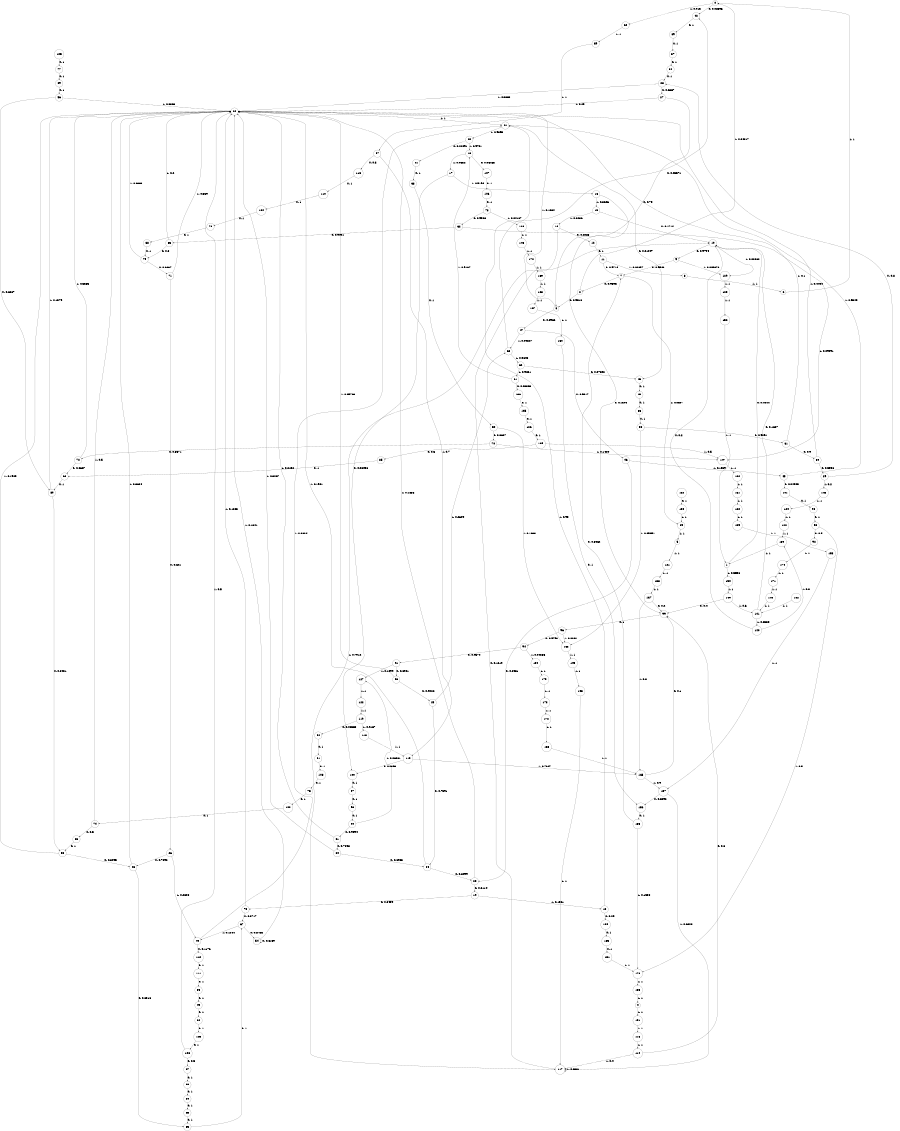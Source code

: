 digraph "ch3_random_short_L16" {
size = "6,8.5";
ratio = "fill";
node [shape = circle];
node [fontsize = 24];
edge [fontsize = 24];
0 -> 42 [label = "0: 0.08696  "];
0 -> 60 [label = "1: 0.913    "];
1 -> 10 [label = "0: 0.4444   "];
1 -> 150 [label = "1: 0.5556   "];
2 -> 3 [label = "0: 0.9518   "];
2 -> 0 [label = "1: 0.04817  "];
3 -> 47 [label = "0: 0.8966   "];
3 -> 22 [label = "1: 0.1034   "];
4 -> 151 [label = "1: 1        "];
5 -> 121 [label = "1: 1        "];
6 -> 0 [label = "1: 1        "];
7 -> 2 [label = "0: 0.9693   "];
7 -> 89 [label = "1: 0.0307   "];
8 -> 6 [label = "1: 1        "];
9 -> 7 [label = "0: 0.9946   "];
9 -> 129 [label = "1: 0.005376  "];
10 -> 9 [label = "0: 0.9794   "];
10 -> 129 [label = "1: 0.02062  "];
11 -> 7 [label = "0: 0.9714   "];
11 -> 8 [label = "1: 0.02857  "];
12 -> 11 [label = "0: 1        "];
13 -> 134 [label = "0: 0.05     "];
13 -> 21 [label = "1: 0.95     "];
14 -> 12 [label = "0: 0.2088   "];
14 -> 117 [label = "1: 0.7912   "];
15 -> 10 [label = "0: 0.1714   "];
15 -> 14 [label = "1: 0.8286   "];
16 -> 99 [label = "0: 0.1394   "];
16 -> 15 [label = "1: 0.8606   "];
17 -> 100 [label = "0: 0.08056  "];
17 -> 16 [label = "1: 0.9194   "];
18 -> 107 [label = "0: 0.06485  "];
18 -> 17 [label = "1: 0.9352   "];
19 -> 73 [label = "0: 0.8439   "];
19 -> 13 [label = "1: 0.1561   "];
20 -> 41 [label = "0: 0.02491  "];
20 -> 18 [label = "1: 0.9751   "];
21 -> 43 [label = "0: 0.01047  "];
21 -> 20 [label = "1: 0.9895   "];
22 -> 21 [label = "1: 1        "];
23 -> 19 [label = "0: 0.8114   "];
23 -> 22 [label = "1: 0.1886   "];
24 -> 23 [label = "0: 0.8099   "];
24 -> 22 [label = "1: 0.1901   "];
25 -> 24 [label = "0: 0.7391   "];
25 -> 63 [label = "1: 0.2609   "];
26 -> 48 [label = "0: 0.7692   "];
26 -> 44 [label = "1: 0.2308   "];
27 -> 3 [label = "0: 0.75     "];
27 -> 22 [label = "1: 0.25     "];
28 -> 27 [label = "0: 0.6667   "];
28 -> 22 [label = "1: 0.3333   "];
29 -> 28 [label = "0: 0.8      "];
29 -> 148 [label = "1: 0.2      "];
30 -> 29 [label = "0: 0.5556   "];
30 -> 22 [label = "1: 0.4444   "];
31 -> 30 [label = "0: 0.9      "];
31 -> 22 [label = "1: 0.1      "];
32 -> 55 [label = "0: 0.9091   "];
32 -> 147 [label = "1: 0.09091  "];
33 -> 31 [label = "0: 0.9091   "];
33 -> 163 [label = "1: 0.09091  "];
34 -> 28 [label = "0: 1        "];
35 -> 49 [label = "0: 1        "];
36 -> 33 [label = "0: 1        "];
37 -> 34 [label = "0: 1        "];
38 -> 50 [label = "0: 1        "];
39 -> 37 [label = "0: 1        "];
40 -> 36 [label = "0: 1        "];
41 -> 38 [label = "0: 1        "];
42 -> 39 [label = "0: 1        "];
43 -> 40 [label = "0: 1        "];
44 -> 112 [label = "0: 0.1176   "];
44 -> 21 [label = "1: 0.8824   "];
45 -> 101 [label = "0: 0.04545  "];
45 -> 21 [label = "1: 0.9545   "];
46 -> 23 [label = "0: 0.8431   "];
46 -> 45 [label = "1: 0.1569   "];
47 -> 46 [label = "0: 0.9017   "];
47 -> 63 [label = "1: 0.09827  "];
48 -> 83 [label = "0: 0.6316   "];
48 -> 22 [label = "1: 0.3684   "];
49 -> 82 [label = "0: 1        "];
50 -> 70 [label = "0: 0.8667   "];
50 -> 163 [label = "1: 0.1333   "];
51 -> 103 [label = "0: 1        "];
52 -> 51 [label = "0: 1        "];
53 -> 48 [label = "0: 0.8095   "];
53 -> 22 [label = "1: 0.1905   "];
54 -> 54 [label = "0: 0.8159   "];
54 -> 22 [label = "1: 0.1841   "];
55 -> 79 [label = "0: 0.8      "];
55 -> 22 [label = "1: 0.2      "];
56 -> 80 [label = "0: 0.6667   "];
56 -> 22 [label = "1: 0.3333   "];
57 -> 113 [label = "0: 0.3      "];
57 -> 115 [label = "1: 0.7      "];
58 -> 25 [label = "0: 0.9022   "];
58 -> 22 [label = "1: 0.09783  "];
59 -> 57 [label = "1: 1        "];
60 -> 59 [label = "1: 1        "];
61 -> 136 [label = "0: 0.08333  "];
61 -> 18 [label = "1: 0.9167   "];
62 -> 43 [label = "0: 0.07692  "];
62 -> 61 [label = "1: 0.9231   "];
63 -> 42 [label = "0: 0.03571  "];
63 -> 62 [label = "1: 0.9643   "];
64 -> 24 [label = "0: 0.6933   "];
64 -> 22 [label = "1: 0.3067   "];
65 -> 83 [label = "0: 1        "];
66 -> 80 [label = "0: 1        "];
67 -> 54 [label = "0: 0.8756   "];
67 -> 44 [label = "1: 0.1244   "];
68 -> 79 [label = "0: 1        "];
69 -> 56 [label = "0: 1        "];
70 -> 72 [label = "0: 0.8571   "];
70 -> 147 [label = "1: 0.1429   "];
71 -> 26 [label = "0: 0.641    "];
71 -> 22 [label = "1: 0.359    "];
72 -> 66 [label = "0: 0.6667   "];
72 -> 22 [label = "1: 0.3333   "];
73 -> 67 [label = "0: 0.8717   "];
73 -> 22 [label = "1: 0.1283   "];
74 -> 86 [label = "0: 0.5      "];
74 -> 22 [label = "1: 0.5      "];
75 -> 102 [label = "0: 1        "];
76 -> 68 [label = "0: 1        "];
77 -> 69 [label = "0: 1        "];
78 -> 32 [label = "0: 0.9583   "];
78 -> 128 [label = "1: 0.04167  "];
79 -> 71 [label = "0: 0.6667   "];
79 -> 22 [label = "1: 0.3333   "];
80 -> 53 [label = "0: 0.8421   "];
80 -> 22 [label = "1: 0.1579   "];
81 -> 64 [label = "0: 0.7848   "];
81 -> 22 [label = "1: 0.2152   "];
82 -> 125 [label = "0: 1        "];
83 -> 67 [label = "0: 1        "];
84 -> 65 [label = "0: 1        "];
85 -> 66 [label = "0: 1        "];
86 -> 53 [label = "0: 1        "];
87 -> 88 [label = "0: 1        "];
88 -> 84 [label = "0: 1        "];
89 -> 5 [label = "1: 1        "];
90 -> 81 [label = "0: 0.9394   "];
90 -> 127 [label = "1: 0.06061  "];
91 -> 58 [label = "0: 0.8901   "];
91 -> 127 [label = "1: 0.1099   "];
92 -> 174 [label = "1: 1        "];
93 -> 90 [label = "0: 1        "];
94 -> 91 [label = "0: 0.9574   "];
94 -> 154 [label = "1: 0.04255  "];
95 -> 92 [label = "0: 0.5      "];
95 -> 176 [label = "1: 0.5      "];
96 -> 94 [label = "0: 0.9798   "];
96 -> 163 [label = "1: 0.0202   "];
97 -> 93 [label = "0: 1        "];
98 -> 95 [label = "0: 1        "];
99 -> 96 [label = "0: 1        "];
100 -> 97 [label = "0: 1        "];
101 -> 98 [label = "0: 1        "];
102 -> 74 [label = "0: 1        "];
103 -> 75 [label = "0: 1        "];
104 -> 76 [label = "0: 1        "];
105 -> 77 [label = "0: 1        "];
106 -> 78 [label = "0: 1        "];
107 -> 106 [label = "0: 1        "];
108 -> 87 [label = "0: 0.5      "];
108 -> 22 [label = "1: 0.5      "];
109 -> 85 [label = "0: 0.5      "];
109 -> 147 [label = "1: 0.5      "];
110 -> 104 [label = "0: 1        "];
111 -> 35 [label = "0: 1        "];
112 -> 111 [label = "0: 1        "];
113 -> 110 [label = "0: 1        "];
114 -> 99 [label = "0: 0.6      "];
114 -> 117 [label = "1: 0.4      "];
115 -> 100 [label = "0: 0.2353   "];
115 -> 165 [label = "1: 0.7647   "];
116 -> 114 [label = "1: 1        "];
117 -> 10 [label = "0: 0.1619   "];
117 -> 117 [label = "1: 0.8381   "];
118 -> 115 [label = "1: 1        "];
119 -> 52 [label = "0: 0.08333  "];
119 -> 118 [label = "1: 0.9167   "];
120 -> 139 [label = "1: 1        "];
121 -> 138 [label = "1: 1        "];
122 -> 119 [label = "1: 1        "];
123 -> 152 [label = "1: 1        "];
124 -> 120 [label = "1: 1        "];
125 -> 108 [label = "0: 1        "];
126 -> 109 [label = "0: 1        "];
127 -> 122 [label = "1: 1        "];
128 -> 146 [label = "1: 1        "];
129 -> 123 [label = "1: 1        "];
130 -> 89 [label = "1: 1        "];
131 -> 176 [label = "1: 1        "];
132 -> 130 [label = "0: 1        "];
133 -> 131 [label = "0: 1        "];
134 -> 133 [label = "0: 1        "];
135 -> 126 [label = "0: 1        "];
136 -> 135 [label = "0: 1        "];
137 -> 99 [label = "0: 0.2      "];
137 -> 165 [label = "1: 0.8      "];
138 -> 137 [label = "1: 1        "];
139 -> 1 [label = "1: 1        "];
140 -> 10 [label = "0: 0.2      "];
140 -> 139 [label = "1: 0.8      "];
141 -> 10 [label = "0: 0.1667   "];
141 -> 140 [label = "1: 0.8333   "];
142 -> 141 [label = "1: 1        "];
143 -> 117 [label = "1: 1        "];
144 -> 141 [label = "1: 1        "];
145 -> 143 [label = "1: 1        "];
146 -> 170 [label = "1: 1        "];
147 -> 162 [label = "1: 1        "];
148 -> 124 [label = "1: 1        "];
149 -> 99 [label = "0: 0.4      "];
149 -> 141 [label = "1: 0.6      "];
150 -> 149 [label = "1: 1        "];
151 -> 116 [label = "1: 1        "];
152 -> 1 [label = "1: 1        "];
153 -> 4 [label = "1: 1        "];
154 -> 175 [label = "1: 1        "];
155 -> 7 [label = "0: 0.8462   "];
155 -> 176 [label = "1: 0.1538   "];
156 -> 155 [label = "0: 1        "];
157 -> 156 [label = "0: 0.3692   "];
157 -> 117 [label = "1: 0.6308   "];
158 -> 157 [label = "1: 1        "];
159 -> 158 [label = "1: 1        "];
160 -> 159 [label = "1: 1        "];
161 -> 160 [label = "1: 1        "];
162 -> 161 [label = "1: 1        "];
163 -> 145 [label = "1: 1        "];
164 -> 156 [label = "0: 1        "];
165 -> 99 [label = "0: 0.1      "];
165 -> 157 [label = "1: 0.9      "];
166 -> 165 [label = "1: 1        "];
167 -> 164 [label = "1: 1        "];
168 -> 167 [label = "1: 1        "];
169 -> 168 [label = "1: 1        "];
170 -> 169 [label = "1: 1        "];
171 -> 144 [label = "1: 1        "];
172 -> 166 [label = "1: 1        "];
173 -> 172 [label = "1: 1        "];
174 -> 171 [label = "1: 1        "];
175 -> 173 [label = "1: 1        "];
176 -> 153 [label = "1: 1        "];
}